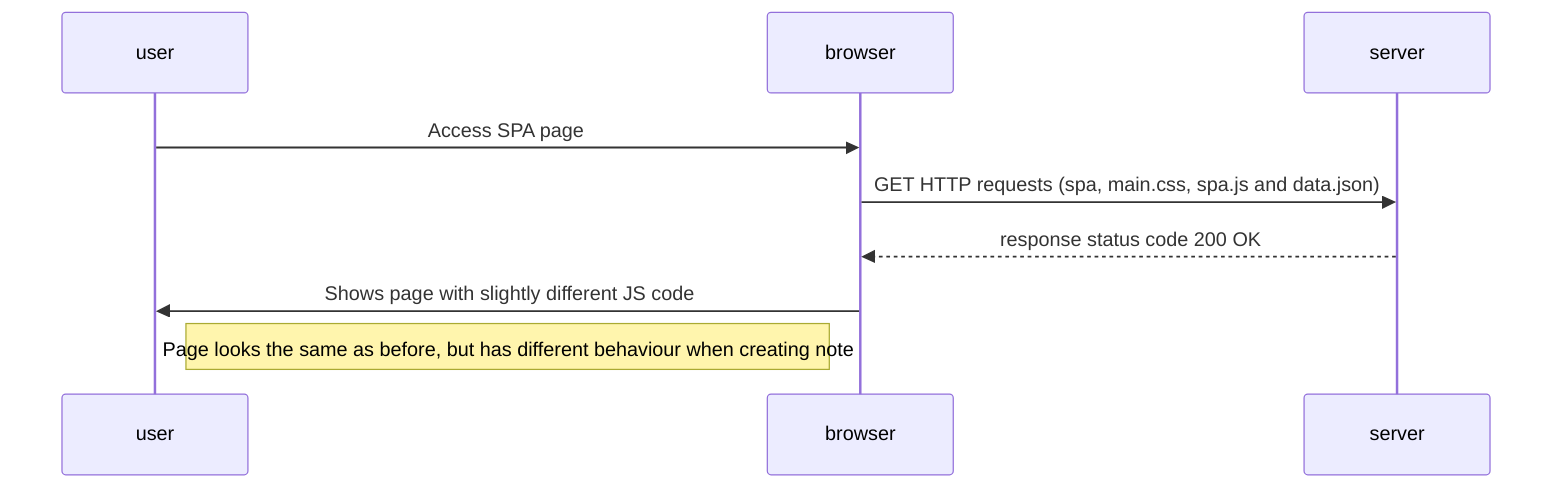 sequenceDiagram
participant user
participant browser
participant server

user ->>browser: Access SPA page
browser ->>server: GET HTTP requests (spa, main.css, spa.js and data.json)
server -->>browser: response status code 200 OK
browser ->>user: Shows page with slightly different JS code
Note right of user: Page looks the same as before, but has different behaviour when creating note